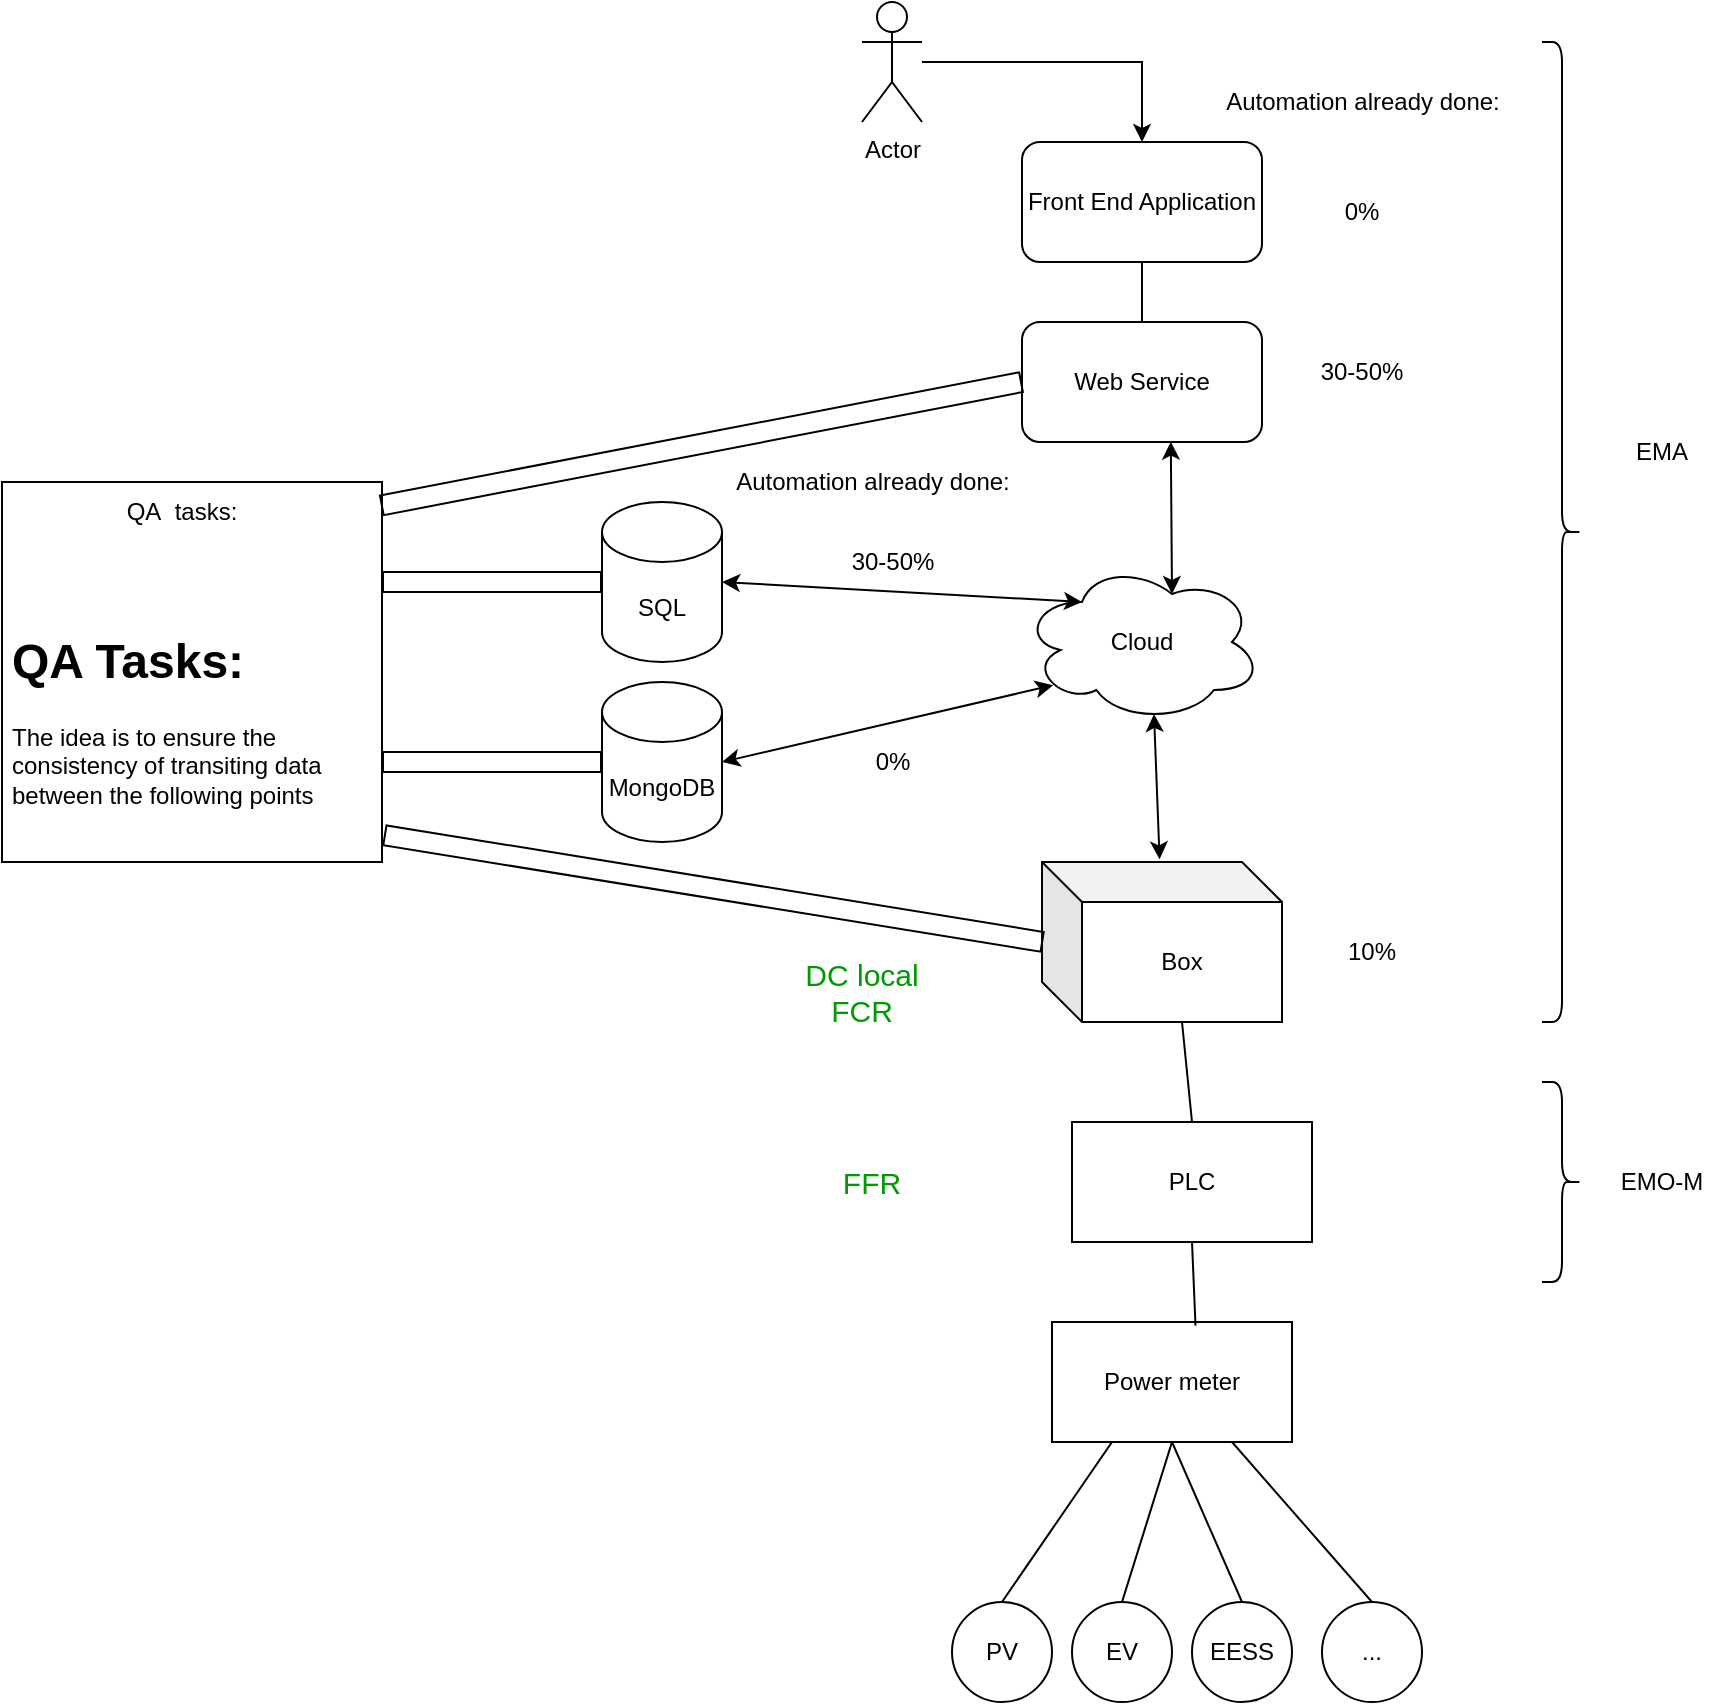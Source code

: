 <mxfile version="20.0.1" type="github">
  <diagram id="BBVn9Ozy_GyZHSGKIwdL" name="Page-1">
    <mxGraphModel dx="1865" dy="547" grid="1" gridSize="10" guides="1" tooltips="1" connect="1" arrows="1" fold="1" page="1" pageScale="1" pageWidth="827" pageHeight="1169" math="0" shadow="0">
      <root>
        <mxCell id="0" />
        <mxCell id="1" parent="0" />
        <mxCell id="jWT5g_k1tAhaqWM9EBht-1" value="Front End Application" style="rounded=1;whiteSpace=wrap;html=1;" parent="1" vertex="1">
          <mxGeometry x="310" y="110" width="120" height="60" as="geometry" />
        </mxCell>
        <mxCell id="jWT5g_k1tAhaqWM9EBht-2" value="Web Service" style="rounded=1;whiteSpace=wrap;html=1;" parent="1" vertex="1">
          <mxGeometry x="310" y="200" width="120" height="60" as="geometry" />
        </mxCell>
        <mxCell id="jWT5g_k1tAhaqWM9EBht-4" value="" style="edgeStyle=orthogonalEdgeStyle;rounded=0;orthogonalLoop=1;jettySize=auto;html=1;" parent="1" source="jWT5g_k1tAhaqWM9EBht-3" target="jWT5g_k1tAhaqWM9EBht-1" edge="1">
          <mxGeometry relative="1" as="geometry" />
        </mxCell>
        <mxCell id="jWT5g_k1tAhaqWM9EBht-3" value="Actor" style="shape=umlActor;verticalLabelPosition=bottom;verticalAlign=top;html=1;outlineConnect=0;" parent="1" vertex="1">
          <mxGeometry x="230" y="40" width="30" height="60" as="geometry" />
        </mxCell>
        <mxCell id="jWT5g_k1tAhaqWM9EBht-8" value="Cloud" style="ellipse;shape=cloud;whiteSpace=wrap;html=1;" parent="1" vertex="1">
          <mxGeometry x="310" y="320" width="120" height="80" as="geometry" />
        </mxCell>
        <mxCell id="jWT5g_k1tAhaqWM9EBht-9" value="SQL" style="shape=cylinder3;whiteSpace=wrap;html=1;boundedLbl=1;backgroundOutline=1;size=15;" parent="1" vertex="1">
          <mxGeometry x="100" y="290" width="60" height="80" as="geometry" />
        </mxCell>
        <mxCell id="jWT5g_k1tAhaqWM9EBht-10" value="MongoDB" style="shape=cylinder3;whiteSpace=wrap;html=1;boundedLbl=1;backgroundOutline=1;size=15;" parent="1" vertex="1">
          <mxGeometry x="100" y="380" width="60" height="80" as="geometry" />
        </mxCell>
        <mxCell id="jWT5g_k1tAhaqWM9EBht-11" value="Box" style="shape=cube;whiteSpace=wrap;html=1;boundedLbl=1;backgroundOutline=1;darkOpacity=0.05;darkOpacity2=0.1;" parent="1" vertex="1">
          <mxGeometry x="320" y="470" width="120" height="80" as="geometry" />
        </mxCell>
        <mxCell id="jWT5g_k1tAhaqWM9EBht-12" value="" style="endArrow=none;html=1;rounded=0;entryX=0.5;entryY=1;entryDx=0;entryDy=0;exitX=0.5;exitY=0;exitDx=0;exitDy=0;" parent="1" source="jWT5g_k1tAhaqWM9EBht-2" target="jWT5g_k1tAhaqWM9EBht-1" edge="1">
          <mxGeometry width="50" height="50" relative="1" as="geometry">
            <mxPoint x="320" y="260" as="sourcePoint" />
            <mxPoint x="370" y="210" as="targetPoint" />
          </mxGeometry>
        </mxCell>
        <mxCell id="jWT5g_k1tAhaqWM9EBht-13" value="" style="endArrow=classic;startArrow=classic;html=1;rounded=0;entryX=0.62;entryY=0.997;entryDx=0;entryDy=0;exitX=0.625;exitY=0.2;exitDx=0;exitDy=0;exitPerimeter=0;entryPerimeter=0;" parent="1" source="jWT5g_k1tAhaqWM9EBht-8" target="jWT5g_k1tAhaqWM9EBht-2" edge="1">
          <mxGeometry width="50" height="50" relative="1" as="geometry">
            <mxPoint x="320" y="260" as="sourcePoint" />
            <mxPoint x="370" y="210" as="targetPoint" />
          </mxGeometry>
        </mxCell>
        <mxCell id="jWT5g_k1tAhaqWM9EBht-14" value="" style="endArrow=classic;startArrow=classic;html=1;rounded=0;entryX=0.55;entryY=0.95;entryDx=0;entryDy=0;entryPerimeter=0;exitX=0.49;exitY=-0.017;exitDx=0;exitDy=0;exitPerimeter=0;" parent="1" source="jWT5g_k1tAhaqWM9EBht-11" target="jWT5g_k1tAhaqWM9EBht-8" edge="1">
          <mxGeometry width="50" height="50" relative="1" as="geometry">
            <mxPoint x="320" y="410" as="sourcePoint" />
            <mxPoint x="370" y="360" as="targetPoint" />
          </mxGeometry>
        </mxCell>
        <mxCell id="jWT5g_k1tAhaqWM9EBht-15" value="" style="endArrow=classic;html=1;rounded=0;exitX=1;exitY=0.5;exitDx=0;exitDy=0;exitPerimeter=0;entryX=0.25;entryY=0.25;entryDx=0;entryDy=0;entryPerimeter=0;startArrow=classic;startFill=1;endFill=1;" parent="1" source="jWT5g_k1tAhaqWM9EBht-9" target="jWT5g_k1tAhaqWM9EBht-8" edge="1">
          <mxGeometry width="50" height="50" relative="1" as="geometry">
            <mxPoint x="320" y="410" as="sourcePoint" />
            <mxPoint x="370" y="360" as="targetPoint" />
          </mxGeometry>
        </mxCell>
        <mxCell id="jWT5g_k1tAhaqWM9EBht-16" value="" style="endArrow=classic;html=1;rounded=0;exitX=1;exitY=0.5;exitDx=0;exitDy=0;exitPerimeter=0;entryX=0.13;entryY=0.77;entryDx=0;entryDy=0;entryPerimeter=0;startArrow=classic;startFill=1;endFill=1;" parent="1" source="jWT5g_k1tAhaqWM9EBht-10" target="jWT5g_k1tAhaqWM9EBht-8" edge="1">
          <mxGeometry width="50" height="50" relative="1" as="geometry">
            <mxPoint x="320" y="410" as="sourcePoint" />
            <mxPoint x="370" y="360" as="targetPoint" />
          </mxGeometry>
        </mxCell>
        <mxCell id="LM3yIXjnHnnbTc_fIncE-1" value="Automation already done:" style="text;html=1;align=center;verticalAlign=middle;resizable=0;points=[];autosize=1;strokeColor=none;fillColor=none;" parent="1" vertex="1">
          <mxGeometry x="160" y="270" width="150" height="20" as="geometry" />
        </mxCell>
        <mxCell id="LM3yIXjnHnnbTc_fIncE-2" value="30-50%" style="text;html=1;align=center;verticalAlign=middle;resizable=0;points=[];autosize=1;strokeColor=none;fillColor=none;" parent="1" vertex="1">
          <mxGeometry x="215" y="310" width="60" height="20" as="geometry" />
        </mxCell>
        <mxCell id="LM3yIXjnHnnbTc_fIncE-3" value="0%" style="text;html=1;align=center;verticalAlign=middle;resizable=0;points=[];autosize=1;strokeColor=none;fillColor=none;" parent="1" vertex="1">
          <mxGeometry x="230" y="410" width="30" height="20" as="geometry" />
        </mxCell>
        <mxCell id="LM3yIXjnHnnbTc_fIncE-4" value="10%" style="text;html=1;strokeColor=none;fillColor=none;align=center;verticalAlign=middle;whiteSpace=wrap;rounded=0;" parent="1" vertex="1">
          <mxGeometry x="455" y="500" width="60" height="30" as="geometry" />
        </mxCell>
        <mxCell id="LM3yIXjnHnnbTc_fIncE-5" value="0%" style="text;html=1;strokeColor=none;fillColor=none;align=center;verticalAlign=middle;whiteSpace=wrap;rounded=0;" parent="1" vertex="1">
          <mxGeometry x="450" y="130" width="60" height="30" as="geometry" />
        </mxCell>
        <mxCell id="LM3yIXjnHnnbTc_fIncE-6" value="30-50%" style="text;html=1;strokeColor=none;fillColor=none;align=center;verticalAlign=middle;whiteSpace=wrap;rounded=0;" parent="1" vertex="1">
          <mxGeometry x="450" y="210" width="60" height="30" as="geometry" />
        </mxCell>
        <mxCell id="LM3yIXjnHnnbTc_fIncE-7" value="&lt;span style=&quot;color: rgba(0, 0, 0, 0); font-family: monospace; font-size: 0px; text-align: start;&quot;&gt;%3CmxGraphModel%3E%3Croot%3E%3CmxCell%20id%3D%220%22%2F%3E%3CmxCell%20id%3D%221%22%20parent%3D%220%22%2F%3E%3CmxCell%20id%3D%222%22%20value%3D%22Automation%20already%20done%3A%22%20style%3D%22text%3Bhtml%3D1%3Balign%3Dcenter%3BverticalAlign%3Dmiddle%3Bresizable%3D0%3Bpoints%3D%5B%5D%3Bautosize%3D1%3BstrokeColor%3Dnone%3BfillColor%3Dnone%3B%22%20vertex%3D%221%22%20parent%3D%221%22%3E%3CmxGeometry%20x%3D%22160%22%20y%3D%22270%22%20width%3D%22150%22%20height%3D%2220%22%20as%3D%22geometry%22%2F%3E%3C%2FmxCell%3E%3C%2Froot%3E%3C%2FmxGraphModel%3E&lt;/span&gt;&lt;span style=&quot;color: rgba(0, 0, 0, 0); font-family: monospace; font-size: 0px; text-align: start;&quot;&gt;%3CmxGraphModel%3E%3Croot%3E%3CmxCell%20id%3D%220%22%2F%3E%3CmxCell%20id%3D%221%22%20parent%3D%220%22%2F%3E%3CmxCell%20id%3D%222%22%20value%3D%22Automation%20already%20done%3A%22%20style%3D%22text%3Bhtml%3D1%3Balign%3Dcenter%3BverticalAlign%3Dmiddle%3Bresizable%3D0%3Bpoints%3D%5B%5D%3Bautosize%3D1%3BstrokeColor%3Dnone%3BfillColor%3Dnone%3B%22%20vertex%3D%221%22%20parent%3D%221%22%3E%3CmxGeometry%20x%3D%22160%22%20y%3D%22270%22%20width%3D%22150%22%20height%3D%2220%22%20as%3D%22geometry%22%2F%3E%3C%2FmxCell%3E%3C%2Froot%3E%3C%2FmxGraphModel%3E&lt;/span&gt;" style="text;html=1;align=center;verticalAlign=middle;resizable=0;points=[];autosize=1;strokeColor=none;fillColor=none;" parent="1" vertex="1">
          <mxGeometry x="475" y="90" width="20" height="20" as="geometry" />
        </mxCell>
        <mxCell id="LM3yIXjnHnnbTc_fIncE-8" value="" style="rounded=0;whiteSpace=wrap;html=1;" parent="1" vertex="1">
          <mxGeometry x="-200" y="280" width="190" height="190" as="geometry" />
        </mxCell>
        <mxCell id="LM3yIXjnHnnbTc_fIncE-9" value="QA&amp;nbsp; tasks:" style="text;html=1;strokeColor=none;fillColor=none;align=center;verticalAlign=middle;whiteSpace=wrap;rounded=0;" parent="1" vertex="1">
          <mxGeometry x="-140" y="280" width="60" height="30" as="geometry" />
        </mxCell>
        <mxCell id="LM3yIXjnHnnbTc_fIncE-12" value="&lt;h1&gt;QA Tasks:&lt;/h1&gt;&lt;p&gt;The idea is to ensure the consistency of transiting data between the following points&lt;/p&gt;" style="text;html=1;strokeColor=none;fillColor=none;spacing=5;spacingTop=-20;whiteSpace=wrap;overflow=hidden;rounded=0;" parent="1" vertex="1">
          <mxGeometry x="-200" y="350" width="190" height="120" as="geometry" />
        </mxCell>
        <mxCell id="LM3yIXjnHnnbTc_fIncE-19" value="" style="shape=flexArrow;endArrow=none;startArrow=none;html=1;rounded=0;startFill=0;endFill=0;entryX=0;entryY=0.5;entryDx=0;entryDy=0;exitX=0.997;exitY=0.062;exitDx=0;exitDy=0;exitPerimeter=0;" parent="1" source="LM3yIXjnHnnbTc_fIncE-8" target="jWT5g_k1tAhaqWM9EBht-2" edge="1">
          <mxGeometry width="100" height="100" relative="1" as="geometry">
            <mxPoint x="40" y="380" as="sourcePoint" />
            <mxPoint x="140" y="280" as="targetPoint" />
          </mxGeometry>
        </mxCell>
        <mxCell id="LM3yIXjnHnnbTc_fIncE-20" value="" style="shape=flexArrow;endArrow=none;startArrow=none;html=1;rounded=0;startFill=0;endFill=0;entryX=0;entryY=0.5;entryDx=0;entryDy=0;entryPerimeter=0;" parent="1" target="jWT5g_k1tAhaqWM9EBht-9" edge="1">
          <mxGeometry width="100" height="100" relative="1" as="geometry">
            <mxPoint x="-10" y="330" as="sourcePoint" />
            <mxPoint x="320" y="280" as="targetPoint" />
          </mxGeometry>
        </mxCell>
        <mxCell id="LM3yIXjnHnnbTc_fIncE-21" value="" style="shape=flexArrow;endArrow=none;startArrow=none;html=1;rounded=0;startFill=0;endFill=0;entryX=0;entryY=0.5;entryDx=0;entryDy=0;entryPerimeter=0;" parent="1" target="jWT5g_k1tAhaqWM9EBht-10" edge="1">
          <mxGeometry width="100" height="100" relative="1" as="geometry">
            <mxPoint x="-10" y="420" as="sourcePoint" />
            <mxPoint x="50" y="409.5" as="targetPoint" />
          </mxGeometry>
        </mxCell>
        <mxCell id="LM3yIXjnHnnbTc_fIncE-22" value="" style="shape=flexArrow;endArrow=none;startArrow=none;html=1;rounded=0;startFill=0;endFill=0;entryX=0;entryY=0.5;entryDx=0;entryDy=0;exitX=1.005;exitY=0.888;exitDx=0;exitDy=0;exitPerimeter=0;" parent="1" source="LM3yIXjnHnnbTc_fIncE-12" edge="1">
          <mxGeometry width="100" height="100" relative="1" as="geometry">
            <mxPoint x="6.362e-14" y="571.78" as="sourcePoint" />
            <mxPoint x="320.57" y="510" as="targetPoint" />
          </mxGeometry>
        </mxCell>
        <mxCell id="LM3yIXjnHnnbTc_fIncE-23" value="Automation already done:" style="text;html=1;align=center;verticalAlign=middle;resizable=0;points=[];autosize=1;strokeColor=none;fillColor=none;" parent="1" vertex="1">
          <mxGeometry x="405" y="80" width="150" height="20" as="geometry" />
        </mxCell>
        <mxCell id="2Ew5lvRJ-K_IrbWlO6LA-1" value="Power meter" style="rounded=0;whiteSpace=wrap;html=1;" vertex="1" parent="1">
          <mxGeometry x="325" y="700" width="120" height="60" as="geometry" />
        </mxCell>
        <mxCell id="2Ew5lvRJ-K_IrbWlO6LA-2" value="" style="endArrow=none;html=1;rounded=0;entryX=0;entryY=0;entryDx=70;entryDy=80;entryPerimeter=0;exitX=0.598;exitY=0.03;exitDx=0;exitDy=0;exitPerimeter=0;" edge="1" parent="1" source="2Ew5lvRJ-K_IrbWlO6LA-1">
          <mxGeometry width="50" height="50" relative="1" as="geometry">
            <mxPoint x="145" y="670" as="sourcePoint" />
            <mxPoint x="395" y="660" as="targetPoint" />
          </mxGeometry>
        </mxCell>
        <mxCell id="2Ew5lvRJ-K_IrbWlO6LA-3" value="PV" style="ellipse;whiteSpace=wrap;html=1;aspect=fixed;" vertex="1" parent="1">
          <mxGeometry x="275" y="840" width="50" height="50" as="geometry" />
        </mxCell>
        <mxCell id="2Ew5lvRJ-K_IrbWlO6LA-4" value="EESS" style="ellipse;whiteSpace=wrap;html=1;aspect=fixed;" vertex="1" parent="1">
          <mxGeometry x="395" y="840" width="50" height="50" as="geometry" />
        </mxCell>
        <mxCell id="2Ew5lvRJ-K_IrbWlO6LA-5" value="EV" style="ellipse;whiteSpace=wrap;html=1;aspect=fixed;" vertex="1" parent="1">
          <mxGeometry x="335" y="840" width="50" height="50" as="geometry" />
        </mxCell>
        <mxCell id="2Ew5lvRJ-K_IrbWlO6LA-6" value="..." style="ellipse;whiteSpace=wrap;html=1;aspect=fixed;" vertex="1" parent="1">
          <mxGeometry x="460" y="840" width="50" height="50" as="geometry" />
        </mxCell>
        <mxCell id="2Ew5lvRJ-K_IrbWlO6LA-7" value="" style="endArrow=none;html=1;rounded=0;entryX=0.25;entryY=1;entryDx=0;entryDy=0;exitX=0.5;exitY=0;exitDx=0;exitDy=0;" edge="1" parent="1" source="2Ew5lvRJ-K_IrbWlO6LA-3" target="2Ew5lvRJ-K_IrbWlO6LA-1">
          <mxGeometry width="50" height="50" relative="1" as="geometry">
            <mxPoint x="145" y="760" as="sourcePoint" />
            <mxPoint x="195" y="710" as="targetPoint" />
          </mxGeometry>
        </mxCell>
        <mxCell id="2Ew5lvRJ-K_IrbWlO6LA-8" value="" style="endArrow=none;html=1;rounded=0;entryX=0.5;entryY=1;entryDx=0;entryDy=0;exitX=0.5;exitY=0;exitDx=0;exitDy=0;" edge="1" parent="1" source="2Ew5lvRJ-K_IrbWlO6LA-5" target="2Ew5lvRJ-K_IrbWlO6LA-1">
          <mxGeometry width="50" height="50" relative="1" as="geometry">
            <mxPoint x="145" y="760" as="sourcePoint" />
            <mxPoint x="195" y="710" as="targetPoint" />
          </mxGeometry>
        </mxCell>
        <mxCell id="2Ew5lvRJ-K_IrbWlO6LA-9" value="" style="endArrow=none;html=1;rounded=0;entryX=0.5;entryY=0;entryDx=0;entryDy=0;exitX=0.5;exitY=1;exitDx=0;exitDy=0;" edge="1" parent="1" source="2Ew5lvRJ-K_IrbWlO6LA-1" target="2Ew5lvRJ-K_IrbWlO6LA-4">
          <mxGeometry width="50" height="50" relative="1" as="geometry">
            <mxPoint x="145" y="760" as="sourcePoint" />
            <mxPoint x="195" y="710" as="targetPoint" />
          </mxGeometry>
        </mxCell>
        <mxCell id="2Ew5lvRJ-K_IrbWlO6LA-10" value="" style="endArrow=none;html=1;rounded=0;entryX=0.5;entryY=0;entryDx=0;entryDy=0;exitX=0.75;exitY=1;exitDx=0;exitDy=0;" edge="1" parent="1" source="2Ew5lvRJ-K_IrbWlO6LA-1" target="2Ew5lvRJ-K_IrbWlO6LA-6">
          <mxGeometry width="50" height="50" relative="1" as="geometry">
            <mxPoint x="145" y="760" as="sourcePoint" />
            <mxPoint x="195" y="710" as="targetPoint" />
          </mxGeometry>
        </mxCell>
        <mxCell id="2Ew5lvRJ-K_IrbWlO6LA-11" value="" style="shape=curlyBracket;whiteSpace=wrap;html=1;rounded=1;flipH=1;" vertex="1" parent="1">
          <mxGeometry x="570" y="60" width="20" height="490" as="geometry" />
        </mxCell>
        <mxCell id="2Ew5lvRJ-K_IrbWlO6LA-12" value="EMO-M" style="text;html=1;strokeColor=none;fillColor=none;align=center;verticalAlign=middle;whiteSpace=wrap;rounded=0;" vertex="1" parent="1">
          <mxGeometry x="600" y="615" width="60" height="30" as="geometry" />
        </mxCell>
        <mxCell id="2Ew5lvRJ-K_IrbWlO6LA-13" value="EMA" style="text;html=1;strokeColor=none;fillColor=none;align=center;verticalAlign=middle;whiteSpace=wrap;rounded=0;" vertex="1" parent="1">
          <mxGeometry x="600" y="250" width="60" height="30" as="geometry" />
        </mxCell>
        <mxCell id="2Ew5lvRJ-K_IrbWlO6LA-14" value="" style="shape=curlyBracket;whiteSpace=wrap;html=1;rounded=1;flipH=1;" vertex="1" parent="1">
          <mxGeometry x="570" y="580" width="20" height="100" as="geometry" />
        </mxCell>
        <mxCell id="2Ew5lvRJ-K_IrbWlO6LA-17" value="PLC" style="rounded=0;whiteSpace=wrap;html=1;" vertex="1" parent="1">
          <mxGeometry x="335" y="600" width="120" height="60" as="geometry" />
        </mxCell>
        <mxCell id="2Ew5lvRJ-K_IrbWlO6LA-18" value="" style="endArrow=none;html=1;rounded=0;entryX=0;entryY=0;entryDx=70;entryDy=80;entryPerimeter=0;exitX=0.5;exitY=0;exitDx=0;exitDy=0;" edge="1" parent="1" source="2Ew5lvRJ-K_IrbWlO6LA-17" target="jWT5g_k1tAhaqWM9EBht-11">
          <mxGeometry width="50" height="50" relative="1" as="geometry">
            <mxPoint x="330" y="660" as="sourcePoint" />
            <mxPoint x="380" y="610" as="targetPoint" />
          </mxGeometry>
        </mxCell>
        <mxCell id="2Ew5lvRJ-K_IrbWlO6LA-20" value="&lt;font style=&quot;font-size: 15px;&quot; color=&quot;#009900&quot;&gt;FFR&lt;/font&gt;" style="text;html=1;strokeColor=none;fillColor=none;align=center;verticalAlign=middle;whiteSpace=wrap;rounded=0;" vertex="1" parent="1">
          <mxGeometry x="205" y="615" width="60" height="30" as="geometry" />
        </mxCell>
        <mxCell id="2Ew5lvRJ-K_IrbWlO6LA-21" value="&lt;font style=&quot;font-size: 15px;&quot; color=&quot;#009900&quot;&gt;DC local FCR&lt;/font&gt;" style="text;html=1;strokeColor=none;fillColor=none;align=center;verticalAlign=middle;whiteSpace=wrap;rounded=0;" vertex="1" parent="1">
          <mxGeometry x="200" y="520" width="60" height="30" as="geometry" />
        </mxCell>
      </root>
    </mxGraphModel>
  </diagram>
</mxfile>
